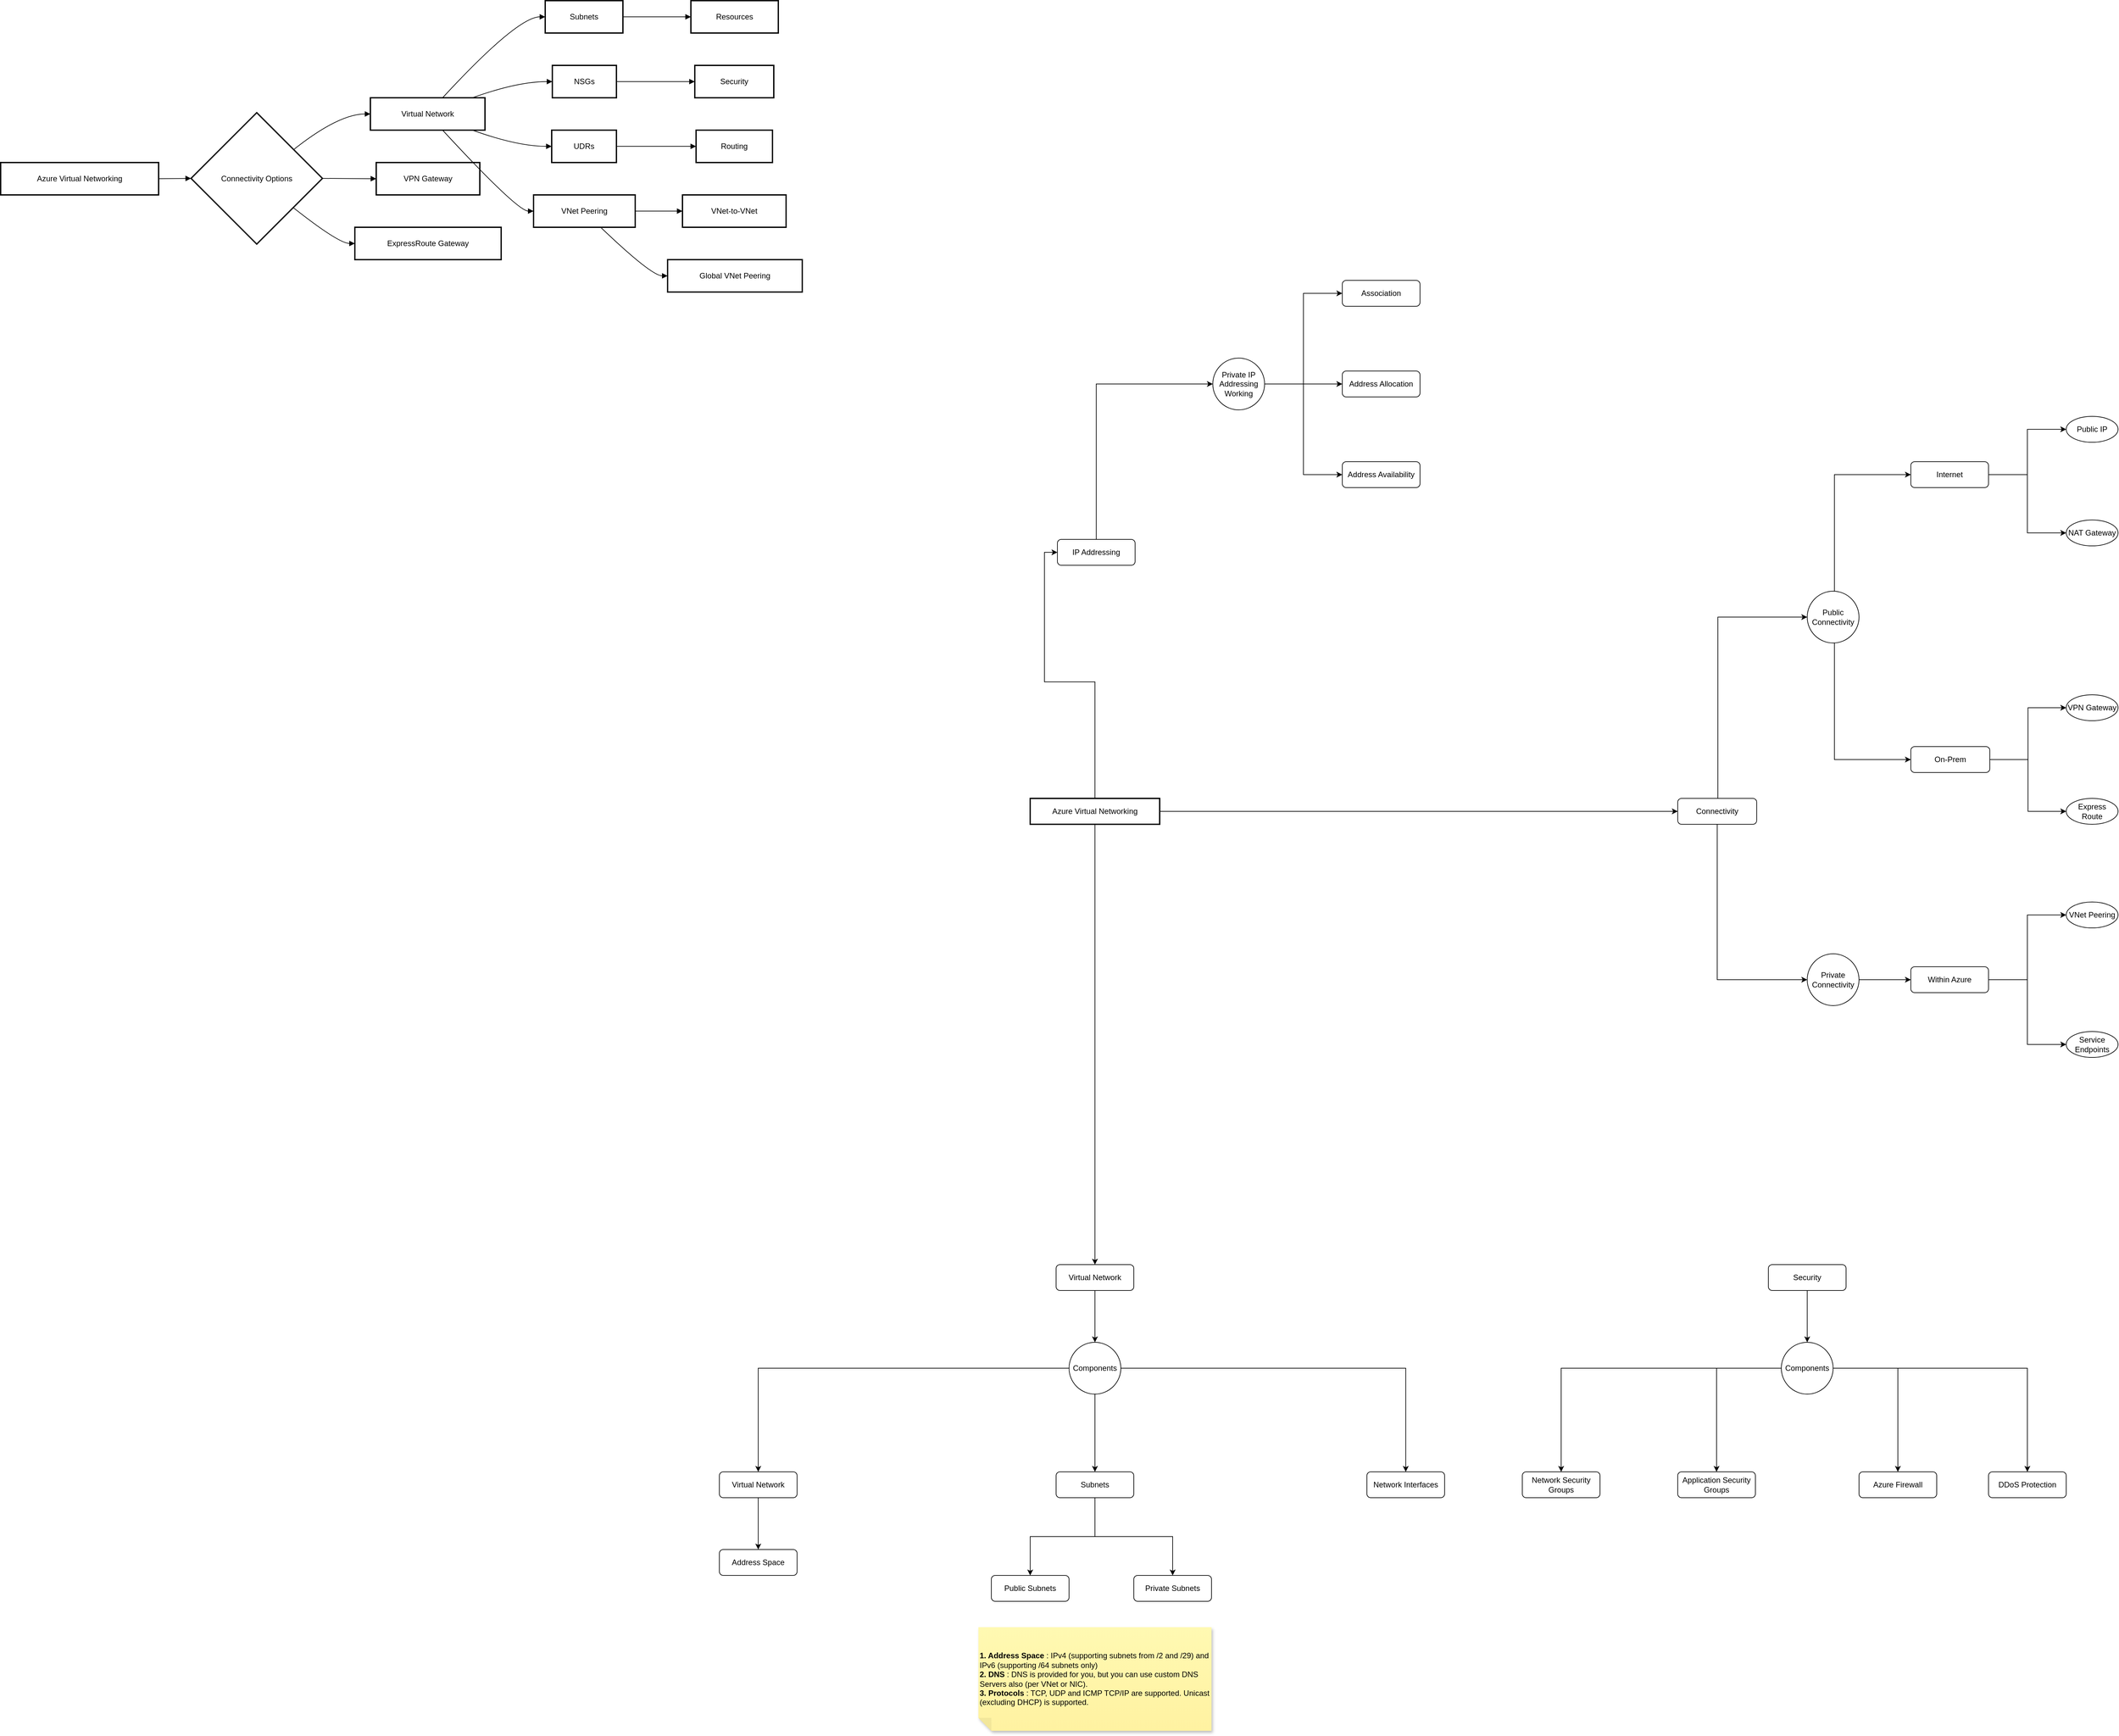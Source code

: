 <mxfile version="24.9.1">
  <diagram name="Virtual Networks" id="xwKyhlcGY5mZqGabK36-">
    <mxGraphModel dx="2593" dy="1478" grid="1" gridSize="10" guides="1" tooltips="1" connect="1" arrows="1" fold="1" page="1" pageScale="1" pageWidth="1100" pageHeight="850" math="0" shadow="0">
      <root>
        <mxCell id="0" />
        <mxCell id="1" parent="0" />
        <mxCell id="2" value="Azure Virtual Networking" style="whiteSpace=wrap;strokeWidth=2;" parent="1" vertex="1">
          <mxGeometry x="8" y="258" width="244" height="50" as="geometry" />
        </mxCell>
        <mxCell id="3" value="Connectivity Options" style="rhombus;strokeWidth=2;whiteSpace=wrap;" parent="1" vertex="1">
          <mxGeometry x="302" y="181" width="203" height="203" as="geometry" />
        </mxCell>
        <mxCell id="4" value="Virtual Network" style="whiteSpace=wrap;strokeWidth=2;" parent="1" vertex="1">
          <mxGeometry x="579" y="158" width="177" height="50" as="geometry" />
        </mxCell>
        <mxCell id="5" value="VPN Gateway" style="whiteSpace=wrap;strokeWidth=2;" parent="1" vertex="1">
          <mxGeometry x="588" y="258" width="160" height="50" as="geometry" />
        </mxCell>
        <mxCell id="6" value="ExpressRoute Gateway" style="whiteSpace=wrap;strokeWidth=2;" parent="1" vertex="1">
          <mxGeometry x="555" y="358" width="226" height="50" as="geometry" />
        </mxCell>
        <mxCell id="7" value="Subnets" style="whiteSpace=wrap;strokeWidth=2;" parent="1" vertex="1">
          <mxGeometry x="849" y="8" width="120" height="50" as="geometry" />
        </mxCell>
        <mxCell id="8" value="NSGs" style="whiteSpace=wrap;strokeWidth=2;" parent="1" vertex="1">
          <mxGeometry x="860" y="108" width="99" height="50" as="geometry" />
        </mxCell>
        <mxCell id="9" value="UDRs" style="whiteSpace=wrap;strokeWidth=2;" parent="1" vertex="1">
          <mxGeometry x="859" y="208" width="100" height="50" as="geometry" />
        </mxCell>
        <mxCell id="10" value="VNet Peering" style="whiteSpace=wrap;strokeWidth=2;" parent="1" vertex="1">
          <mxGeometry x="831" y="308" width="157" height="50" as="geometry" />
        </mxCell>
        <mxCell id="11" value="Resources" style="whiteSpace=wrap;strokeWidth=2;" parent="1" vertex="1">
          <mxGeometry x="1074" y="8" width="135" height="50" as="geometry" />
        </mxCell>
        <mxCell id="12" value="Security" style="whiteSpace=wrap;strokeWidth=2;" parent="1" vertex="1">
          <mxGeometry x="1080" y="108" width="122" height="50" as="geometry" />
        </mxCell>
        <mxCell id="13" value="Routing" style="whiteSpace=wrap;strokeWidth=2;" parent="1" vertex="1">
          <mxGeometry x="1082" y="208" width="118" height="50" as="geometry" />
        </mxCell>
        <mxCell id="14" value="VNet-to-VNet" style="whiteSpace=wrap;strokeWidth=2;" parent="1" vertex="1">
          <mxGeometry x="1061" y="308" width="160" height="50" as="geometry" />
        </mxCell>
        <mxCell id="15" value="Global VNet Peering" style="whiteSpace=wrap;strokeWidth=2;" parent="1" vertex="1">
          <mxGeometry x="1038" y="408" width="208" height="50" as="geometry" />
        </mxCell>
        <mxCell id="16" value="" style="curved=1;startArrow=none;endArrow=block;exitX=1;exitY=0.5;entryX=0;entryY=0.5;" parent="1" source="2" target="3" edge="1">
          <mxGeometry relative="1" as="geometry">
            <Array as="points" />
          </mxGeometry>
        </mxCell>
        <mxCell id="17" value="" style="curved=1;startArrow=none;endArrow=block;exitX=1;exitY=0.11;entryX=0;entryY=0.5;" parent="1" source="3" target="4" edge="1">
          <mxGeometry relative="1" as="geometry">
            <Array as="points">
              <mxPoint x="530" y="183" />
            </Array>
          </mxGeometry>
        </mxCell>
        <mxCell id="18" value="" style="curved=1;startArrow=none;endArrow=block;exitX=1;exitY=0.5;entryX=0;entryY=0.5;" parent="1" source="3" target="5" edge="1">
          <mxGeometry relative="1" as="geometry">
            <Array as="points" />
          </mxGeometry>
        </mxCell>
        <mxCell id="19" value="" style="curved=1;startArrow=none;endArrow=block;exitX=1;exitY=0.9;entryX=0;entryY=0.5;" parent="1" source="3" target="6" edge="1">
          <mxGeometry relative="1" as="geometry">
            <Array as="points">
              <mxPoint x="530" y="383" />
            </Array>
          </mxGeometry>
        </mxCell>
        <mxCell id="20" value="" style="curved=1;startArrow=none;endArrow=block;exitX=0.63;exitY=0;entryX=0;entryY=0.5;" parent="1" source="4" target="7" edge="1">
          <mxGeometry relative="1" as="geometry">
            <Array as="points">
              <mxPoint x="806" y="33" />
            </Array>
          </mxGeometry>
        </mxCell>
        <mxCell id="21" value="" style="curved=1;startArrow=none;endArrow=block;exitX=0.89;exitY=0;entryX=0;entryY=0.5;" parent="1" source="4" target="8" edge="1">
          <mxGeometry relative="1" as="geometry">
            <Array as="points">
              <mxPoint x="806" y="133" />
            </Array>
          </mxGeometry>
        </mxCell>
        <mxCell id="22" value="" style="curved=1;startArrow=none;endArrow=block;exitX=0.89;exitY=1;entryX=0;entryY=0.5;" parent="1" source="4" target="9" edge="1">
          <mxGeometry relative="1" as="geometry">
            <Array as="points">
              <mxPoint x="806" y="233" />
            </Array>
          </mxGeometry>
        </mxCell>
        <mxCell id="23" value="" style="curved=1;startArrow=none;endArrow=block;exitX=0.63;exitY=1;entryX=0;entryY=0.5;" parent="1" source="4" target="10" edge="1">
          <mxGeometry relative="1" as="geometry">
            <Array as="points">
              <mxPoint x="806" y="333" />
            </Array>
          </mxGeometry>
        </mxCell>
        <mxCell id="24" value="" style="curved=1;startArrow=none;endArrow=block;exitX=1;exitY=0.5;entryX=0;entryY=0.5;" parent="1" source="7" target="11" edge="1">
          <mxGeometry relative="1" as="geometry">
            <Array as="points" />
          </mxGeometry>
        </mxCell>
        <mxCell id="25" value="" style="curved=1;startArrow=none;endArrow=block;exitX=1;exitY=0.5;entryX=0;entryY=0.5;" parent="1" source="8" target="12" edge="1">
          <mxGeometry relative="1" as="geometry">
            <Array as="points" />
          </mxGeometry>
        </mxCell>
        <mxCell id="26" value="" style="curved=1;startArrow=none;endArrow=block;exitX=1;exitY=0.5;entryX=0;entryY=0.5;" parent="1" source="9" target="13" edge="1">
          <mxGeometry relative="1" as="geometry">
            <Array as="points" />
          </mxGeometry>
        </mxCell>
        <mxCell id="27" value="" style="curved=1;startArrow=none;endArrow=block;exitX=1;exitY=0.5;entryX=0;entryY=0.5;" parent="1" source="10" target="14" edge="1">
          <mxGeometry relative="1" as="geometry">
            <Array as="points" />
          </mxGeometry>
        </mxCell>
        <mxCell id="28" value="" style="curved=1;startArrow=none;endArrow=block;exitX=0.66;exitY=1;entryX=0;entryY=0.5;" parent="1" source="10" target="15" edge="1">
          <mxGeometry relative="1" as="geometry">
            <Array as="points">
              <mxPoint x="1013" y="433" />
            </Array>
          </mxGeometry>
        </mxCell>
        <mxCell id="1B5nOFQUwSh8O8ZnLM8u-30" value="" style="edgeStyle=orthogonalEdgeStyle;rounded=0;orthogonalLoop=1;jettySize=auto;html=1;" edge="1" parent="1" source="1B5nOFQUwSh8O8ZnLM8u-28" target="1B5nOFQUwSh8O8ZnLM8u-31">
          <mxGeometry relative="1" as="geometry">
            <mxPoint x="1698" y="1960" as="targetPoint" />
          </mxGeometry>
        </mxCell>
        <mxCell id="1B5nOFQUwSh8O8ZnLM8u-42" value="" style="edgeStyle=orthogonalEdgeStyle;rounded=0;orthogonalLoop=1;jettySize=auto;html=1;entryX=0;entryY=0.5;entryDx=0;entryDy=0;" edge="1" parent="1" source="1B5nOFQUwSh8O8ZnLM8u-28" target="1B5nOFQUwSh8O8ZnLM8u-44">
          <mxGeometry relative="1" as="geometry">
            <mxPoint x="1918" y="1260" as="targetPoint" />
          </mxGeometry>
        </mxCell>
        <mxCell id="1B5nOFQUwSh8O8ZnLM8u-74" style="edgeStyle=orthogonalEdgeStyle;rounded=0;orthogonalLoop=1;jettySize=auto;html=1;entryX=0;entryY=0.5;entryDx=0;entryDy=0;" edge="1" parent="1" source="1B5nOFQUwSh8O8ZnLM8u-28" target="1B5nOFQUwSh8O8ZnLM8u-73">
          <mxGeometry relative="1" as="geometry" />
        </mxCell>
        <mxCell id="1B5nOFQUwSh8O8ZnLM8u-28" value="Azure Virtual Networking" style="whiteSpace=wrap;strokeWidth=2;" vertex="1" parent="1">
          <mxGeometry x="1598" y="1240" width="200" height="40" as="geometry" />
        </mxCell>
        <mxCell id="1B5nOFQUwSh8O8ZnLM8u-33" value="" style="edgeStyle=orthogonalEdgeStyle;rounded=0;orthogonalLoop=1;jettySize=auto;html=1;" edge="1" parent="1" source="1B5nOFQUwSh8O8ZnLM8u-31" target="1B5nOFQUwSh8O8ZnLM8u-32">
          <mxGeometry relative="1" as="geometry" />
        </mxCell>
        <mxCell id="1B5nOFQUwSh8O8ZnLM8u-31" value="Virtual Network" style="rounded=1;whiteSpace=wrap;html=1;" vertex="1" parent="1">
          <mxGeometry x="1638" y="1960" width="120" height="40" as="geometry" />
        </mxCell>
        <mxCell id="1B5nOFQUwSh8O8ZnLM8u-35" value="" style="edgeStyle=orthogonalEdgeStyle;rounded=0;orthogonalLoop=1;jettySize=auto;html=1;" edge="1" parent="1" source="1B5nOFQUwSh8O8ZnLM8u-32" target="1B5nOFQUwSh8O8ZnLM8u-34">
          <mxGeometry relative="1" as="geometry" />
        </mxCell>
        <mxCell id="1B5nOFQUwSh8O8ZnLM8u-37" value="" style="edgeStyle=orthogonalEdgeStyle;rounded=0;orthogonalLoop=1;jettySize=auto;html=1;" edge="1" parent="1" source="1B5nOFQUwSh8O8ZnLM8u-32" target="1B5nOFQUwSh8O8ZnLM8u-36">
          <mxGeometry relative="1" as="geometry" />
        </mxCell>
        <mxCell id="1B5nOFQUwSh8O8ZnLM8u-39" value="" style="edgeStyle=orthogonalEdgeStyle;rounded=0;orthogonalLoop=1;jettySize=auto;html=1;" edge="1" parent="1" source="1B5nOFQUwSh8O8ZnLM8u-32" target="1B5nOFQUwSh8O8ZnLM8u-38">
          <mxGeometry relative="1" as="geometry" />
        </mxCell>
        <mxCell id="1B5nOFQUwSh8O8ZnLM8u-32" value="Components" style="ellipse;whiteSpace=wrap;html=1;rounded=1;" vertex="1" parent="1">
          <mxGeometry x="1658" y="2080" width="80" height="80" as="geometry" />
        </mxCell>
        <mxCell id="1B5nOFQUwSh8O8ZnLM8u-59" value="" style="edgeStyle=orthogonalEdgeStyle;rounded=0;orthogonalLoop=1;jettySize=auto;html=1;" edge="1" parent="1" source="1B5nOFQUwSh8O8ZnLM8u-34" target="1B5nOFQUwSh8O8ZnLM8u-58">
          <mxGeometry relative="1" as="geometry" />
        </mxCell>
        <mxCell id="1B5nOFQUwSh8O8ZnLM8u-34" value="Virtual Network" style="whiteSpace=wrap;html=1;rounded=1;" vertex="1" parent="1">
          <mxGeometry x="1118" y="2280" width="120" height="40" as="geometry" />
        </mxCell>
        <mxCell id="1B5nOFQUwSh8O8ZnLM8u-55" value="" style="edgeStyle=orthogonalEdgeStyle;rounded=0;orthogonalLoop=1;jettySize=auto;html=1;" edge="1" parent="1" source="1B5nOFQUwSh8O8ZnLM8u-36" target="1B5nOFQUwSh8O8ZnLM8u-54">
          <mxGeometry relative="1" as="geometry" />
        </mxCell>
        <mxCell id="1B5nOFQUwSh8O8ZnLM8u-57" value="" style="edgeStyle=orthogonalEdgeStyle;rounded=0;orthogonalLoop=1;jettySize=auto;html=1;" edge="1" parent="1" source="1B5nOFQUwSh8O8ZnLM8u-36" target="1B5nOFQUwSh8O8ZnLM8u-56">
          <mxGeometry relative="1" as="geometry" />
        </mxCell>
        <mxCell id="1B5nOFQUwSh8O8ZnLM8u-36" value="Subnets" style="whiteSpace=wrap;html=1;rounded=1;" vertex="1" parent="1">
          <mxGeometry x="1638" y="2280" width="120" height="40" as="geometry" />
        </mxCell>
        <mxCell id="1B5nOFQUwSh8O8ZnLM8u-38" value="Network Interfaces" style="whiteSpace=wrap;html=1;rounded=1;" vertex="1" parent="1">
          <mxGeometry x="2118" y="2280" width="120" height="40" as="geometry" />
        </mxCell>
        <mxCell id="1B5nOFQUwSh8O8ZnLM8u-40" value="&lt;div align=&quot;left&quot;&gt;&lt;b&gt;1. Address Space &lt;/b&gt;: IPv4 (supporting subnets from /2 and /29) and IPv6 (supporting /64 subnets only)&lt;/div&gt;&lt;div align=&quot;left&quot;&gt;&lt;b&gt;2. DNS&lt;/b&gt; : DNS is provided for you, but you can use custom DNS Servers also (per VNet or NIC).&lt;/div&gt;&lt;div align=&quot;left&quot;&gt;&lt;b&gt;3. Protocols&lt;/b&gt; : TCP, UDP and ICMP TCP/IP are supported. Unicast (excluding DHCP) is supported.&lt;br&gt;&lt;/div&gt;" style="shape=note;whiteSpace=wrap;html=1;backgroundOutline=1;fontColor=#000000;darkOpacity=0.05;fillColor=#FFF9B2;strokeColor=none;fillStyle=solid;direction=west;gradientDirection=north;gradientColor=#FFF2A1;shadow=1;size=20;pointerEvents=1;align=left;" vertex="1" parent="1">
          <mxGeometry x="1518" y="2520" width="360" height="160" as="geometry" />
        </mxCell>
        <mxCell id="1B5nOFQUwSh8O8ZnLM8u-46" value="" style="edgeStyle=orthogonalEdgeStyle;rounded=0;orthogonalLoop=1;jettySize=auto;html=1;entryX=0;entryY=0.5;entryDx=0;entryDy=0;" edge="1" parent="1" source="1B5nOFQUwSh8O8ZnLM8u-44" target="1B5nOFQUwSh8O8ZnLM8u-45">
          <mxGeometry relative="1" as="geometry">
            <Array as="points">
              <mxPoint x="1700" y="600" />
            </Array>
          </mxGeometry>
        </mxCell>
        <mxCell id="1B5nOFQUwSh8O8ZnLM8u-44" value="IP Addressing" style="rounded=1;whiteSpace=wrap;html=1;" vertex="1" parent="1">
          <mxGeometry x="1640" y="840" width="120" height="40" as="geometry" />
        </mxCell>
        <mxCell id="1B5nOFQUwSh8O8ZnLM8u-48" value="" style="edgeStyle=orthogonalEdgeStyle;rounded=0;orthogonalLoop=1;jettySize=auto;html=1;" edge="1" parent="1" source="1B5nOFQUwSh8O8ZnLM8u-45" target="1B5nOFQUwSh8O8ZnLM8u-47">
          <mxGeometry relative="1" as="geometry">
            <Array as="points">
              <mxPoint x="2020" y="600" />
              <mxPoint x="2020" y="460" />
            </Array>
          </mxGeometry>
        </mxCell>
        <mxCell id="1B5nOFQUwSh8O8ZnLM8u-50" style="edgeStyle=orthogonalEdgeStyle;rounded=0;orthogonalLoop=1;jettySize=auto;html=1;entryX=0;entryY=0.5;entryDx=0;entryDy=0;" edge="1" parent="1" source="1B5nOFQUwSh8O8ZnLM8u-45" target="1B5nOFQUwSh8O8ZnLM8u-49">
          <mxGeometry relative="1" as="geometry" />
        </mxCell>
        <mxCell id="1B5nOFQUwSh8O8ZnLM8u-53" style="edgeStyle=orthogonalEdgeStyle;rounded=0;orthogonalLoop=1;jettySize=auto;html=1;entryX=0;entryY=0.5;entryDx=0;entryDy=0;" edge="1" parent="1" source="1B5nOFQUwSh8O8ZnLM8u-45" target="1B5nOFQUwSh8O8ZnLM8u-51">
          <mxGeometry relative="1" as="geometry" />
        </mxCell>
        <mxCell id="1B5nOFQUwSh8O8ZnLM8u-45" value="&lt;div&gt;Private IP Addressing&lt;/div&gt;&lt;div&gt;Working&lt;/div&gt;" style="ellipse;whiteSpace=wrap;html=1;rounded=1;" vertex="1" parent="1">
          <mxGeometry x="1880" y="560" width="80" height="80" as="geometry" />
        </mxCell>
        <mxCell id="1B5nOFQUwSh8O8ZnLM8u-47" value="Association" style="whiteSpace=wrap;html=1;rounded=1;" vertex="1" parent="1">
          <mxGeometry x="2080" y="440" width="120" height="40" as="geometry" />
        </mxCell>
        <mxCell id="1B5nOFQUwSh8O8ZnLM8u-49" value="Address Allocation" style="whiteSpace=wrap;html=1;rounded=1;" vertex="1" parent="1">
          <mxGeometry x="2080" y="580" width="120" height="40" as="geometry" />
        </mxCell>
        <mxCell id="1B5nOFQUwSh8O8ZnLM8u-51" value="Address Availability" style="whiteSpace=wrap;html=1;rounded=1;" vertex="1" parent="1">
          <mxGeometry x="2080" y="720" width="120" height="40" as="geometry" />
        </mxCell>
        <mxCell id="1B5nOFQUwSh8O8ZnLM8u-54" value="Public Subnets" style="whiteSpace=wrap;html=1;rounded=1;" vertex="1" parent="1">
          <mxGeometry x="1538" y="2440" width="120" height="40" as="geometry" />
        </mxCell>
        <mxCell id="1B5nOFQUwSh8O8ZnLM8u-56" value="Private Subnets" style="whiteSpace=wrap;html=1;rounded=1;" vertex="1" parent="1">
          <mxGeometry x="1758" y="2440" width="120" height="40" as="geometry" />
        </mxCell>
        <mxCell id="1B5nOFQUwSh8O8ZnLM8u-58" value="Address Space" style="whiteSpace=wrap;html=1;rounded=1;" vertex="1" parent="1">
          <mxGeometry x="1118" y="2400" width="120" height="40" as="geometry" />
        </mxCell>
        <mxCell id="1B5nOFQUwSh8O8ZnLM8u-64" value="" style="edgeStyle=orthogonalEdgeStyle;rounded=0;orthogonalLoop=1;jettySize=auto;html=1;" edge="1" parent="1" source="1B5nOFQUwSh8O8ZnLM8u-62" target="1B5nOFQUwSh8O8ZnLM8u-63">
          <mxGeometry relative="1" as="geometry" />
        </mxCell>
        <mxCell id="1B5nOFQUwSh8O8ZnLM8u-62" value="Security" style="rounded=1;whiteSpace=wrap;html=1;" vertex="1" parent="1">
          <mxGeometry x="2738" y="1960" width="120" height="40" as="geometry" />
        </mxCell>
        <mxCell id="1B5nOFQUwSh8O8ZnLM8u-66" value="" style="edgeStyle=orthogonalEdgeStyle;rounded=0;orthogonalLoop=1;jettySize=auto;html=1;" edge="1" parent="1" source="1B5nOFQUwSh8O8ZnLM8u-63" target="1B5nOFQUwSh8O8ZnLM8u-65">
          <mxGeometry relative="1" as="geometry" />
        </mxCell>
        <mxCell id="1B5nOFQUwSh8O8ZnLM8u-68" value="" style="edgeStyle=orthogonalEdgeStyle;rounded=0;orthogonalLoop=1;jettySize=auto;html=1;" edge="1" parent="1" source="1B5nOFQUwSh8O8ZnLM8u-63" target="1B5nOFQUwSh8O8ZnLM8u-67">
          <mxGeometry relative="1" as="geometry" />
        </mxCell>
        <mxCell id="1B5nOFQUwSh8O8ZnLM8u-70" value="" style="edgeStyle=orthogonalEdgeStyle;rounded=0;orthogonalLoop=1;jettySize=auto;html=1;" edge="1" parent="1" source="1B5nOFQUwSh8O8ZnLM8u-63" target="1B5nOFQUwSh8O8ZnLM8u-69">
          <mxGeometry relative="1" as="geometry" />
        </mxCell>
        <mxCell id="1B5nOFQUwSh8O8ZnLM8u-72" value="" style="edgeStyle=orthogonalEdgeStyle;rounded=0;orthogonalLoop=1;jettySize=auto;html=1;" edge="1" parent="1" source="1B5nOFQUwSh8O8ZnLM8u-63" target="1B5nOFQUwSh8O8ZnLM8u-71">
          <mxGeometry relative="1" as="geometry" />
        </mxCell>
        <mxCell id="1B5nOFQUwSh8O8ZnLM8u-63" value="Components" style="ellipse;whiteSpace=wrap;html=1;rounded=1;" vertex="1" parent="1">
          <mxGeometry x="2758" y="2080" width="80" height="80" as="geometry" />
        </mxCell>
        <mxCell id="1B5nOFQUwSh8O8ZnLM8u-65" value="Network Security Groups" style="whiteSpace=wrap;html=1;rounded=1;" vertex="1" parent="1">
          <mxGeometry x="2358" y="2280" width="120" height="40" as="geometry" />
        </mxCell>
        <mxCell id="1B5nOFQUwSh8O8ZnLM8u-67" value="Application Security Groups" style="whiteSpace=wrap;html=1;rounded=1;" vertex="1" parent="1">
          <mxGeometry x="2598" y="2280" width="120" height="40" as="geometry" />
        </mxCell>
        <mxCell id="1B5nOFQUwSh8O8ZnLM8u-69" value="Azure Firewall" style="whiteSpace=wrap;html=1;rounded=1;" vertex="1" parent="1">
          <mxGeometry x="2878" y="2280" width="120" height="40" as="geometry" />
        </mxCell>
        <mxCell id="1B5nOFQUwSh8O8ZnLM8u-71" value="DDoS Protection" style="whiteSpace=wrap;html=1;rounded=1;" vertex="1" parent="1">
          <mxGeometry x="3078" y="2280" width="120" height="40" as="geometry" />
        </mxCell>
        <mxCell id="1B5nOFQUwSh8O8ZnLM8u-76" value="" style="edgeStyle=orthogonalEdgeStyle;rounded=0;orthogonalLoop=1;jettySize=auto;html=1;" edge="1" parent="1" source="1B5nOFQUwSh8O8ZnLM8u-73" target="1B5nOFQUwSh8O8ZnLM8u-75">
          <mxGeometry relative="1" as="geometry">
            <Array as="points">
              <mxPoint x="2660" y="960" />
            </Array>
          </mxGeometry>
        </mxCell>
        <mxCell id="1B5nOFQUwSh8O8ZnLM8u-78" value="" style="edgeStyle=orthogonalEdgeStyle;rounded=0;orthogonalLoop=1;jettySize=auto;html=1;" edge="1" parent="1" source="1B5nOFQUwSh8O8ZnLM8u-73" target="1B5nOFQUwSh8O8ZnLM8u-77">
          <mxGeometry relative="1" as="geometry">
            <Array as="points">
              <mxPoint x="2659" y="1520" />
            </Array>
          </mxGeometry>
        </mxCell>
        <mxCell id="1B5nOFQUwSh8O8ZnLM8u-73" value="Connectivity" style="rounded=1;whiteSpace=wrap;html=1;" vertex="1" parent="1">
          <mxGeometry x="2598" y="1240" width="122" height="40" as="geometry" />
        </mxCell>
        <mxCell id="1B5nOFQUwSh8O8ZnLM8u-87" value="" style="edgeStyle=orthogonalEdgeStyle;rounded=0;orthogonalLoop=1;jettySize=auto;html=1;" edge="1" parent="1" source="1B5nOFQUwSh8O8ZnLM8u-75" target="1B5nOFQUwSh8O8ZnLM8u-86">
          <mxGeometry relative="1" as="geometry">
            <Array as="points">
              <mxPoint x="2840" y="1180" />
            </Array>
          </mxGeometry>
        </mxCell>
        <mxCell id="1B5nOFQUwSh8O8ZnLM8u-93" value="" style="edgeStyle=orthogonalEdgeStyle;rounded=0;orthogonalLoop=1;jettySize=auto;html=1;entryX=0;entryY=0.5;entryDx=0;entryDy=0;exitX=1;exitY=0.5;exitDx=0;exitDy=0;" edge="1" parent="1" source="1B5nOFQUwSh8O8ZnLM8u-77" target="1B5nOFQUwSh8O8ZnLM8u-92">
          <mxGeometry relative="1" as="geometry">
            <Array as="points">
              <mxPoint x="2910" y="1520" />
              <mxPoint x="2910" y="1520" />
            </Array>
          </mxGeometry>
        </mxCell>
        <mxCell id="1B5nOFQUwSh8O8ZnLM8u-95" style="edgeStyle=orthogonalEdgeStyle;rounded=0;orthogonalLoop=1;jettySize=auto;html=1;entryX=0;entryY=0.5;entryDx=0;entryDy=0;" edge="1" parent="1" source="1B5nOFQUwSh8O8ZnLM8u-75" target="1B5nOFQUwSh8O8ZnLM8u-79">
          <mxGeometry relative="1" as="geometry">
            <Array as="points">
              <mxPoint x="2840" y="740" />
            </Array>
          </mxGeometry>
        </mxCell>
        <mxCell id="1B5nOFQUwSh8O8ZnLM8u-75" value="Public Connectivity" style="ellipse;whiteSpace=wrap;html=1;rounded=1;" vertex="1" parent="1">
          <mxGeometry x="2798" y="920" width="80" height="80" as="geometry" />
        </mxCell>
        <mxCell id="1B5nOFQUwSh8O8ZnLM8u-77" value="Private Connectivity" style="ellipse;whiteSpace=wrap;html=1;rounded=1;" vertex="1" parent="1">
          <mxGeometry x="2798" y="1480" width="80" height="80" as="geometry" />
        </mxCell>
        <mxCell id="1B5nOFQUwSh8O8ZnLM8u-84" style="edgeStyle=orthogonalEdgeStyle;rounded=0;orthogonalLoop=1;jettySize=auto;html=1;entryX=0;entryY=0.5;entryDx=0;entryDy=0;" edge="1" parent="1" source="1B5nOFQUwSh8O8ZnLM8u-79" target="1B5nOFQUwSh8O8ZnLM8u-83">
          <mxGeometry relative="1" as="geometry" />
        </mxCell>
        <mxCell id="1B5nOFQUwSh8O8ZnLM8u-85" style="edgeStyle=orthogonalEdgeStyle;rounded=0;orthogonalLoop=1;jettySize=auto;html=1;entryX=0;entryY=0.5;entryDx=0;entryDy=0;" edge="1" parent="1" source="1B5nOFQUwSh8O8ZnLM8u-79" target="1B5nOFQUwSh8O8ZnLM8u-81">
          <mxGeometry relative="1" as="geometry" />
        </mxCell>
        <mxCell id="1B5nOFQUwSh8O8ZnLM8u-79" value="Internet" style="whiteSpace=wrap;html=1;rounded=1;" vertex="1" parent="1">
          <mxGeometry x="2958" y="720" width="120" height="40" as="geometry" />
        </mxCell>
        <mxCell id="1B5nOFQUwSh8O8ZnLM8u-81" value="Public IP" style="ellipse;whiteSpace=wrap;html=1;rounded=1;" vertex="1" parent="1">
          <mxGeometry x="3198" y="650" width="80" height="40" as="geometry" />
        </mxCell>
        <mxCell id="1B5nOFQUwSh8O8ZnLM8u-83" value="NAT Gateway" style="ellipse;whiteSpace=wrap;html=1;rounded=1;" vertex="1" parent="1">
          <mxGeometry x="3198" y="810" width="80" height="40" as="geometry" />
        </mxCell>
        <mxCell id="1B5nOFQUwSh8O8ZnLM8u-90" style="edgeStyle=orthogonalEdgeStyle;rounded=0;orthogonalLoop=1;jettySize=auto;html=1;entryX=0;entryY=0.5;entryDx=0;entryDy=0;" edge="1" parent="1" source="1B5nOFQUwSh8O8ZnLM8u-86" target="1B5nOFQUwSh8O8ZnLM8u-88">
          <mxGeometry relative="1" as="geometry" />
        </mxCell>
        <mxCell id="1B5nOFQUwSh8O8ZnLM8u-91" style="edgeStyle=orthogonalEdgeStyle;rounded=0;orthogonalLoop=1;jettySize=auto;html=1;entryX=0;entryY=0.5;entryDx=0;entryDy=0;" edge="1" parent="1" source="1B5nOFQUwSh8O8ZnLM8u-86" target="1B5nOFQUwSh8O8ZnLM8u-89">
          <mxGeometry relative="1" as="geometry" />
        </mxCell>
        <mxCell id="1B5nOFQUwSh8O8ZnLM8u-86" value="On-Prem" style="whiteSpace=wrap;html=1;rounded=1;" vertex="1" parent="1">
          <mxGeometry x="2958" y="1160" width="122" height="40" as="geometry" />
        </mxCell>
        <mxCell id="1B5nOFQUwSh8O8ZnLM8u-88" value="VPN Gateway" style="ellipse;whiteSpace=wrap;html=1;rounded=1;" vertex="1" parent="1">
          <mxGeometry x="3198" y="1080" width="80" height="40" as="geometry" />
        </mxCell>
        <mxCell id="1B5nOFQUwSh8O8ZnLM8u-89" value="Express Route" style="ellipse;whiteSpace=wrap;html=1;rounded=1;" vertex="1" parent="1">
          <mxGeometry x="3198" y="1240" width="80" height="40" as="geometry" />
        </mxCell>
        <mxCell id="1B5nOFQUwSh8O8ZnLM8u-97" style="edgeStyle=orthogonalEdgeStyle;rounded=0;orthogonalLoop=1;jettySize=auto;html=1;entryX=0;entryY=0.5;entryDx=0;entryDy=0;" edge="1" parent="1" source="1B5nOFQUwSh8O8ZnLM8u-92" target="1B5nOFQUwSh8O8ZnLM8u-94">
          <mxGeometry relative="1" as="geometry" />
        </mxCell>
        <mxCell id="1B5nOFQUwSh8O8ZnLM8u-98" style="edgeStyle=orthogonalEdgeStyle;rounded=0;orthogonalLoop=1;jettySize=auto;html=1;entryX=0;entryY=0.5;entryDx=0;entryDy=0;" edge="1" parent="1" source="1B5nOFQUwSh8O8ZnLM8u-92" target="1B5nOFQUwSh8O8ZnLM8u-96">
          <mxGeometry relative="1" as="geometry" />
        </mxCell>
        <mxCell id="1B5nOFQUwSh8O8ZnLM8u-92" value="Within Azure" style="whiteSpace=wrap;html=1;rounded=1;" vertex="1" parent="1">
          <mxGeometry x="2958" y="1500" width="120" height="40" as="geometry" />
        </mxCell>
        <mxCell id="1B5nOFQUwSh8O8ZnLM8u-94" value="VNet Peering" style="ellipse;whiteSpace=wrap;html=1;rounded=1;" vertex="1" parent="1">
          <mxGeometry x="3198" y="1400" width="80" height="40" as="geometry" />
        </mxCell>
        <mxCell id="1B5nOFQUwSh8O8ZnLM8u-96" value="Service Endpoints" style="ellipse;whiteSpace=wrap;html=1;rounded=1;" vertex="1" parent="1">
          <mxGeometry x="3198" y="1600" width="80" height="40" as="geometry" />
        </mxCell>
      </root>
    </mxGraphModel>
  </diagram>
</mxfile>
